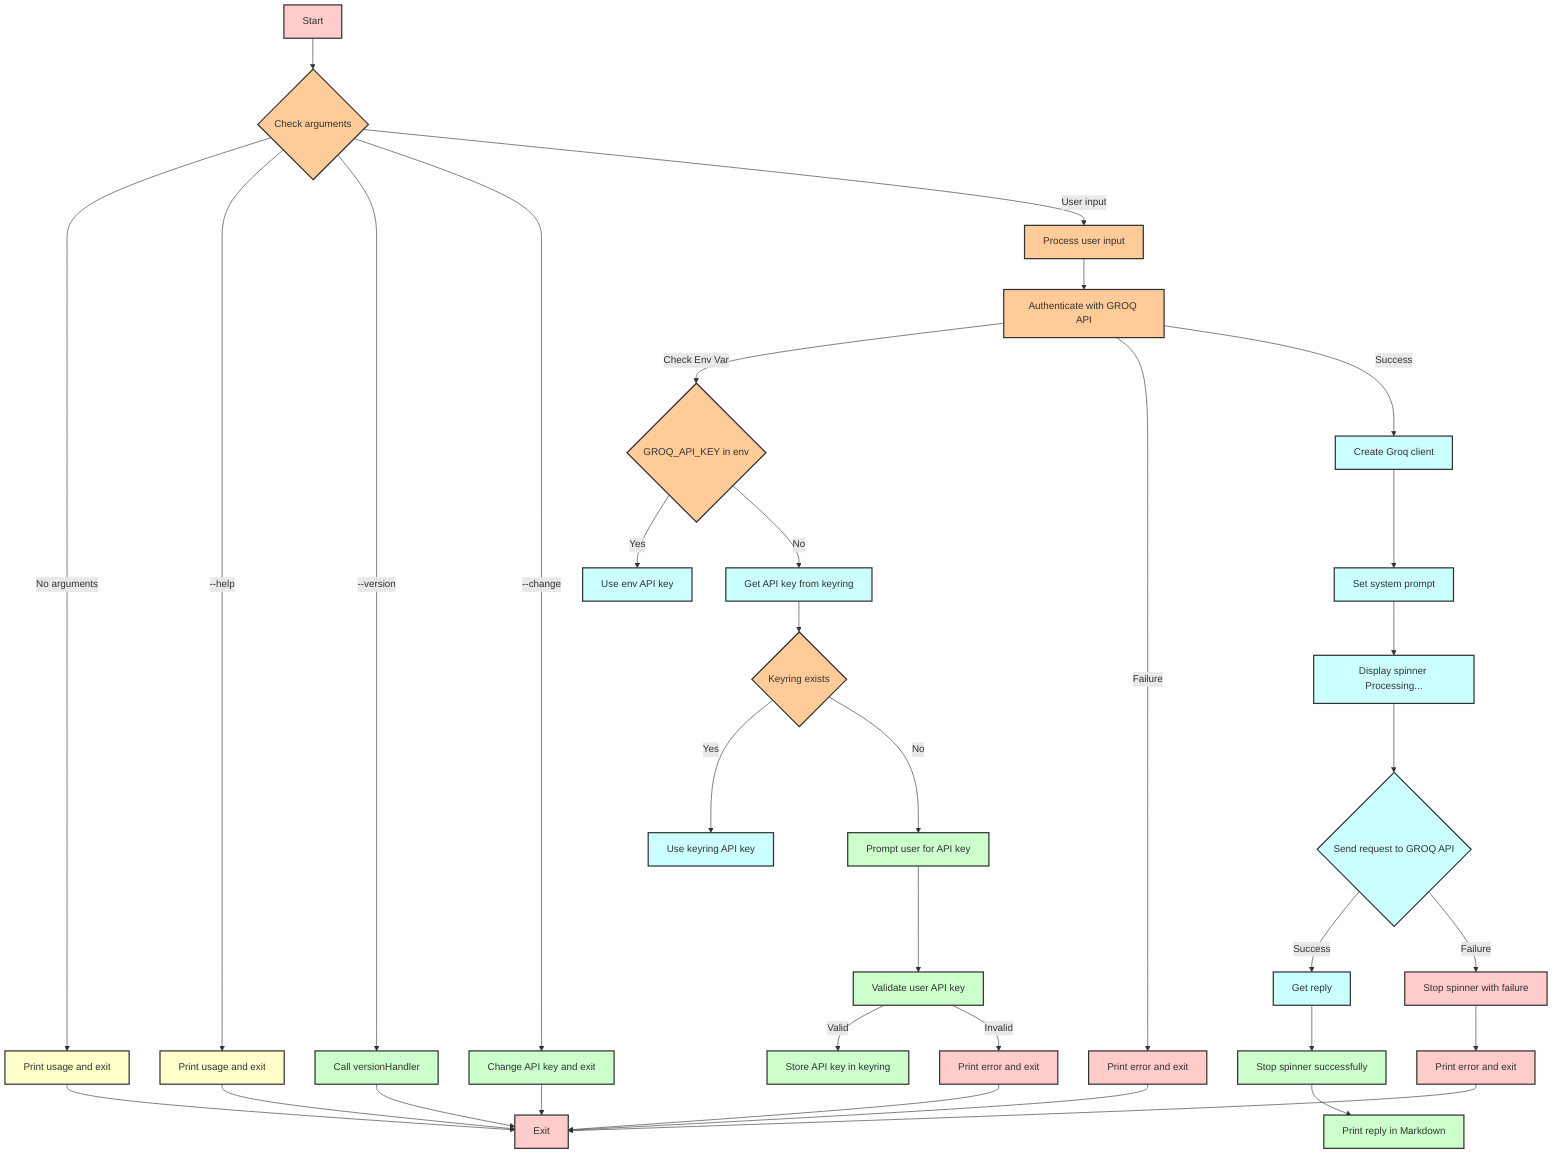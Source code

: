 graph TD
    A[Start] --> B{Check arguments}
    B -->|No arguments| C[Print usage and exit]
    B -->|--help| D[Print usage and exit]
    B -->|--version| E[Call versionHandler]
    B -->|--change| F[Change API key and exit]
    B -->|User input| G[Process user input]

    G --> H[Authenticate with GROQ API]
    H -->|Check Env Var| I{GROQ_API_KEY in env}
    I -->|Yes| J[Use env API key]
    I -->|No| K[Get API key from keyring]
    K --> L{Keyring exists}
    L -->|Yes| M[Use keyring API key]
    L -->|No| N[Prompt user for API key]
    N --> O[Validate user API key]
    O -->|Valid| P[Store API key in keyring]
    O -->|Invalid| Q[Print error and exit]
    
    H -->|Failure| S[Print error and exit] 
    H -->|Success| R[Create Groq client]
   

    R --> T[Set system prompt]
    T --> U[Display spinner Processing...]
    U --> V{Send request to GROQ API}
    V -->|Success| W[Get reply]
    W --> X[Stop spinner successfully]
    X --> Y[Print reply in Markdown]

    V -->|Failure| Z[Stop spinner with failure]
    Z --> AA[Print error and exit]

    C --> AB[Exit]
    D --> AB
    E --> AB
    F --> AB
    S --> AB
    Q --> AB
    AA --> AB

    %% Styling nodes
    style A fill:#ffcccc,stroke:#333,stroke-width:2px
    style B fill:#ffcc99,stroke:#333,stroke-width:2px
    style C fill:#ffffcc,stroke:#333,stroke-width:2px
    style D fill:#ffffcc,stroke:#333,stroke-width:2px
    style E fill:#ccffcc,stroke:#333,stroke-width:2px
    style F fill:#ccffcc,stroke:#333,stroke-width:2px
    style G fill:#ffcc99,stroke:#333,stroke-width:2px
    style H fill:#ffcc99,stroke:#333,stroke-width:2px
    style I fill:#ffcc99,stroke:#333,stroke-width:2px
    style J fill:#ccffff,stroke:#333,stroke-width:2px
    style K fill:#ccffff,stroke:#333,stroke-width:2px
    style L fill:#ffcc99,stroke:#333,stroke-width:2px
    style M fill:#ccffff,stroke:#333,stroke-width:2px
    style N fill:#ccffcc,stroke:#333,stroke-width:2px
    style O fill:#ccffcc,stroke:#333,stroke-width:2px
    style P fill:#ccffcc,stroke:#333,stroke-width:2px
    style Q fill:#ffcccc,stroke:#333,stroke-width:2px
    style R fill:#ccffff,stroke:#333,stroke-width:2px
    style S fill:#ffcccc,stroke:#333,stroke-width:2px
    style T fill:#ccffff,stroke:#333,stroke-width:2px
    style U fill:#ccffff,stroke:#333,stroke-width:2px
    style V fill:#ccffff,stroke:#333,stroke-width:2px
    style W fill:#ccffff,stroke:#333,stroke-width:2px
    style X fill:#ccffcc,stroke:#333,stroke-width:2px
    style Y fill:#ccffcc,stroke:#333,stroke-width:2px
    style Z fill:#ffcccc,stroke:#333,stroke-width:2px
    style AA fill:#ffcccc,stroke:#333,stroke-width:2px
    style AB fill:#ffcccc,stroke:#333,stroke-width:2px